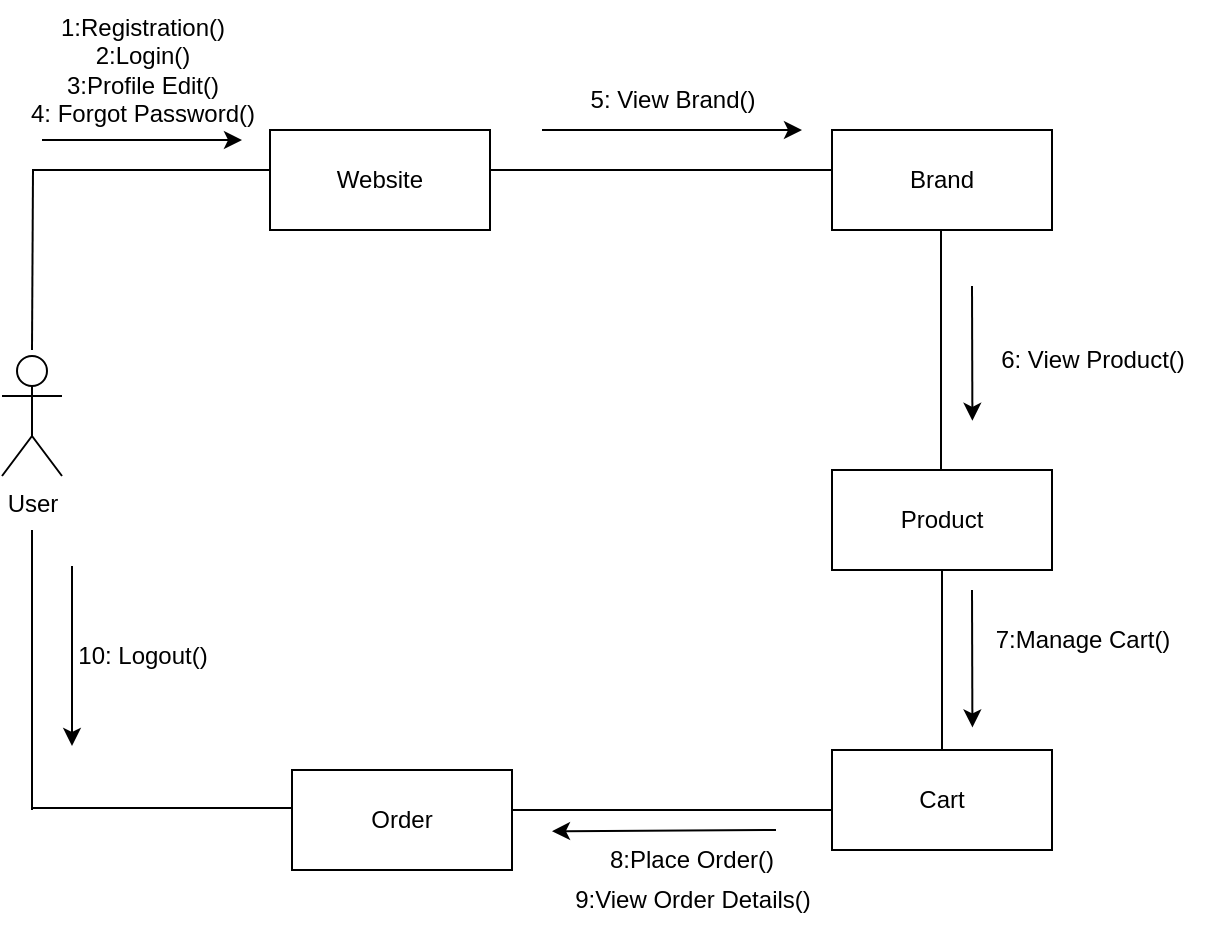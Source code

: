<mxfile version="28.0.7">
  <diagram name="Page-1" id="mN1dsx4YHPyOLAEv2Cr1">
    <mxGraphModel dx="1042" dy="562" grid="1" gridSize="10" guides="1" tooltips="1" connect="1" arrows="1" fold="1" page="1" pageScale="1" pageWidth="827" pageHeight="1169" math="0" shadow="0">
      <root>
        <mxCell id="0" />
        <mxCell id="1" parent="0" />
        <mxCell id="du-3jVsB4qXlSKl39RIc-8" value="User&lt;div&gt;&lt;br&gt;&lt;/div&gt;" style="shape=umlActor;verticalLabelPosition=bottom;verticalAlign=top;html=1;outlineConnect=0;" parent="1" vertex="1">
          <mxGeometry x="225" y="213" width="30" height="60" as="geometry" />
        </mxCell>
        <mxCell id="du-3jVsB4qXlSKl39RIc-10" value="" style="endArrow=none;html=1;rounded=0;" parent="1" edge="1">
          <mxGeometry width="50" height="50" relative="1" as="geometry">
            <mxPoint x="240" y="210" as="sourcePoint" />
            <mxPoint x="240.5" y="120" as="targetPoint" />
          </mxGeometry>
        </mxCell>
        <mxCell id="du-3jVsB4qXlSKl39RIc-11" value="" style="endArrow=none;html=1;rounded=0;" parent="1" edge="1">
          <mxGeometry width="50" height="50" relative="1" as="geometry">
            <mxPoint x="240" y="120" as="sourcePoint" />
            <mxPoint x="360" y="120" as="targetPoint" />
          </mxGeometry>
        </mxCell>
        <mxCell id="du-3jVsB4qXlSKl39RIc-12" value="Website" style="rounded=0;whiteSpace=wrap;html=1;" parent="1" vertex="1">
          <mxGeometry x="359" y="100" width="110" height="50" as="geometry" />
        </mxCell>
        <mxCell id="du-3jVsB4qXlSKl39RIc-14" value="" style="endArrow=none;html=1;rounded=0;" parent="1" edge="1">
          <mxGeometry width="50" height="50" relative="1" as="geometry">
            <mxPoint x="469" y="120" as="sourcePoint" />
            <mxPoint x="640" y="120" as="targetPoint" />
          </mxGeometry>
        </mxCell>
        <mxCell id="du-3jVsB4qXlSKl39RIc-15" value="Brand" style="rounded=0;whiteSpace=wrap;html=1;" parent="1" vertex="1">
          <mxGeometry x="640" y="100" width="110" height="50" as="geometry" />
        </mxCell>
        <mxCell id="du-3jVsB4qXlSKl39RIc-16" value="" style="endArrow=none;html=1;rounded=0;" parent="1" edge="1">
          <mxGeometry width="50" height="50" relative="1" as="geometry">
            <mxPoint x="694.5" y="150" as="sourcePoint" />
            <mxPoint x="694.5" y="290" as="targetPoint" />
          </mxGeometry>
        </mxCell>
        <mxCell id="du-3jVsB4qXlSKl39RIc-17" value="Product" style="rounded=0;whiteSpace=wrap;html=1;" parent="1" vertex="1">
          <mxGeometry x="640" y="270" width="110" height="50" as="geometry" />
        </mxCell>
        <mxCell id="du-3jVsB4qXlSKl39RIc-18" value="" style="endArrow=none;html=1;rounded=0;exitX=0.5;exitY=1;exitDx=0;exitDy=0;" parent="1" source="du-3jVsB4qXlSKl39RIc-17" edge="1">
          <mxGeometry width="50" height="50" relative="1" as="geometry">
            <mxPoint x="694.5" y="340" as="sourcePoint" />
            <mxPoint x="695" y="440" as="targetPoint" />
          </mxGeometry>
        </mxCell>
        <mxCell id="du-3jVsB4qXlSKl39RIc-19" value="" style="endArrow=none;html=1;rounded=0;" parent="1" edge="1">
          <mxGeometry width="50" height="50" relative="1" as="geometry">
            <mxPoint x="695" y="440" as="sourcePoint" />
            <mxPoint x="480" y="440" as="targetPoint" />
          </mxGeometry>
        </mxCell>
        <mxCell id="du-3jVsB4qXlSKl39RIc-20" value="Order" style="rounded=0;whiteSpace=wrap;html=1;" parent="1" vertex="1">
          <mxGeometry x="370" y="420" width="110" height="50" as="geometry" />
        </mxCell>
        <mxCell id="du-3jVsB4qXlSKl39RIc-21" value="" style="endArrow=none;html=1;rounded=0;" parent="1" edge="1">
          <mxGeometry width="50" height="50" relative="1" as="geometry">
            <mxPoint x="370" y="439" as="sourcePoint" />
            <mxPoint x="240" y="439" as="targetPoint" />
          </mxGeometry>
        </mxCell>
        <mxCell id="du-3jVsB4qXlSKl39RIc-22" value="" style="endArrow=none;html=1;rounded=0;" parent="1" edge="1">
          <mxGeometry width="50" height="50" relative="1" as="geometry">
            <mxPoint x="240" y="440" as="sourcePoint" />
            <mxPoint x="240" y="300" as="targetPoint" />
          </mxGeometry>
        </mxCell>
        <mxCell id="du-3jVsB4qXlSKl39RIc-24" value="1:Registration()&lt;div&gt;2:Login()&lt;/div&gt;&lt;div&gt;3:Profile Edit()&lt;/div&gt;&lt;div&gt;4: Forgot Password()&lt;/div&gt;" style="text;html=1;align=center;verticalAlign=middle;resizable=0;points=[];autosize=1;strokeColor=none;fillColor=none;" parent="1" vertex="1">
          <mxGeometry x="225" y="35" width="140" height="70" as="geometry" />
        </mxCell>
        <mxCell id="du-3jVsB4qXlSKl39RIc-26" value="" style="endArrow=classic;html=1;rounded=0;" parent="1" edge="1">
          <mxGeometry width="50" height="50" relative="1" as="geometry">
            <mxPoint x="245" y="105" as="sourcePoint" />
            <mxPoint x="345" y="105" as="targetPoint" />
          </mxGeometry>
        </mxCell>
        <mxCell id="du-3jVsB4qXlSKl39RIc-28" value="" style="endArrow=classic;html=1;rounded=0;exitX=-0.049;exitY=1.047;exitDx=0;exitDy=0;exitPerimeter=0;" parent="1" edge="1">
          <mxGeometry width="50" height="50" relative="1" as="geometry">
            <mxPoint x="495" y="100" as="sourcePoint" />
            <mxPoint x="625" y="100" as="targetPoint" />
          </mxGeometry>
        </mxCell>
        <mxCell id="du-3jVsB4qXlSKl39RIc-30" value="7:Manage Cart()" style="text;html=1;align=center;verticalAlign=middle;resizable=0;points=[];autosize=1;strokeColor=none;fillColor=none;" parent="1" vertex="1">
          <mxGeometry x="710" y="340" width="110" height="30" as="geometry" />
        </mxCell>
        <mxCell id="du-3jVsB4qXlSKl39RIc-31" value="" style="endArrow=classic;html=1;rounded=0;exitX=0.168;exitY=0.82;exitDx=0;exitDy=0;exitPerimeter=0;" parent="1" edge="1">
          <mxGeometry width="50" height="50" relative="1" as="geometry">
            <mxPoint x="710" y="178.0" as="sourcePoint" />
            <mxPoint x="710.2" y="245.4" as="targetPoint" />
          </mxGeometry>
        </mxCell>
        <mxCell id="du-3jVsB4qXlSKl39RIc-33" value="" style="endArrow=classic;html=1;rounded=0;" parent="1" edge="1">
          <mxGeometry width="50" height="50" relative="1" as="geometry">
            <mxPoint x="710" y="330" as="sourcePoint" />
            <mxPoint x="710.2" y="398.7" as="targetPoint" />
          </mxGeometry>
        </mxCell>
        <mxCell id="du-3jVsB4qXlSKl39RIc-35" value="" style="endArrow=classic;html=1;rounded=0;exitX=0.96;exitY=-0.01;exitDx=0;exitDy=0;exitPerimeter=0;" parent="1" edge="1">
          <mxGeometry width="50" height="50" relative="1" as="geometry">
            <mxPoint x="612" y="450" as="sourcePoint" />
            <mxPoint x="500" y="450.6" as="targetPoint" />
          </mxGeometry>
        </mxCell>
        <mxCell id="du-3jVsB4qXlSKl39RIc-36" value="" style="endArrow=classic;html=1;rounded=0;" parent="1" edge="1">
          <mxGeometry width="50" height="50" relative="1" as="geometry">
            <mxPoint x="260" y="318" as="sourcePoint" />
            <mxPoint x="260" y="408" as="targetPoint" />
          </mxGeometry>
        </mxCell>
        <mxCell id="du-3jVsB4qXlSKl39RIc-37" value="10: Logout()" style="text;html=1;align=center;verticalAlign=middle;resizable=0;points=[];autosize=1;strokeColor=none;fillColor=none;" parent="1" vertex="1">
          <mxGeometry x="250" y="348" width="90" height="30" as="geometry" />
        </mxCell>
        <mxCell id="ZOFslZmYU_saUsJFSlz4-3" value="8:Place Order()" style="text;strokeColor=none;align=center;fillColor=none;html=1;verticalAlign=middle;whiteSpace=wrap;rounded=0;" parent="1" vertex="1">
          <mxGeometry x="525" y="450" width="90" height="30" as="geometry" />
        </mxCell>
        <mxCell id="ZOFslZmYU_saUsJFSlz4-5" value="9:View Order Details()" style="text;strokeColor=none;align=center;fillColor=none;html=1;verticalAlign=middle;whiteSpace=wrap;rounded=0;" parent="1" vertex="1">
          <mxGeometry x="507.5" y="470" width="125" height="30" as="geometry" />
        </mxCell>
        <mxCell id="7iI9e-vBZ0I9COCi0j6J-1" value="5: View Brand()" style="text;html=1;align=center;verticalAlign=middle;resizable=0;points=[];autosize=1;strokeColor=none;fillColor=none;" parent="1" vertex="1">
          <mxGeometry x="505" y="70" width="110" height="30" as="geometry" />
        </mxCell>
        <mxCell id="7iI9e-vBZ0I9COCi0j6J-2" value="6: View Product()" style="text;html=1;align=center;verticalAlign=middle;resizable=0;points=[];autosize=1;strokeColor=none;fillColor=none;" parent="1" vertex="1">
          <mxGeometry x="710" y="200" width="120" height="30" as="geometry" />
        </mxCell>
        <mxCell id="A0FhkWpKjCfXGCyU8hhm-1" value="Cart" style="rounded=0;whiteSpace=wrap;html=1;" parent="1" vertex="1">
          <mxGeometry x="640" y="410" width="110" height="50" as="geometry" />
        </mxCell>
      </root>
    </mxGraphModel>
  </diagram>
</mxfile>
